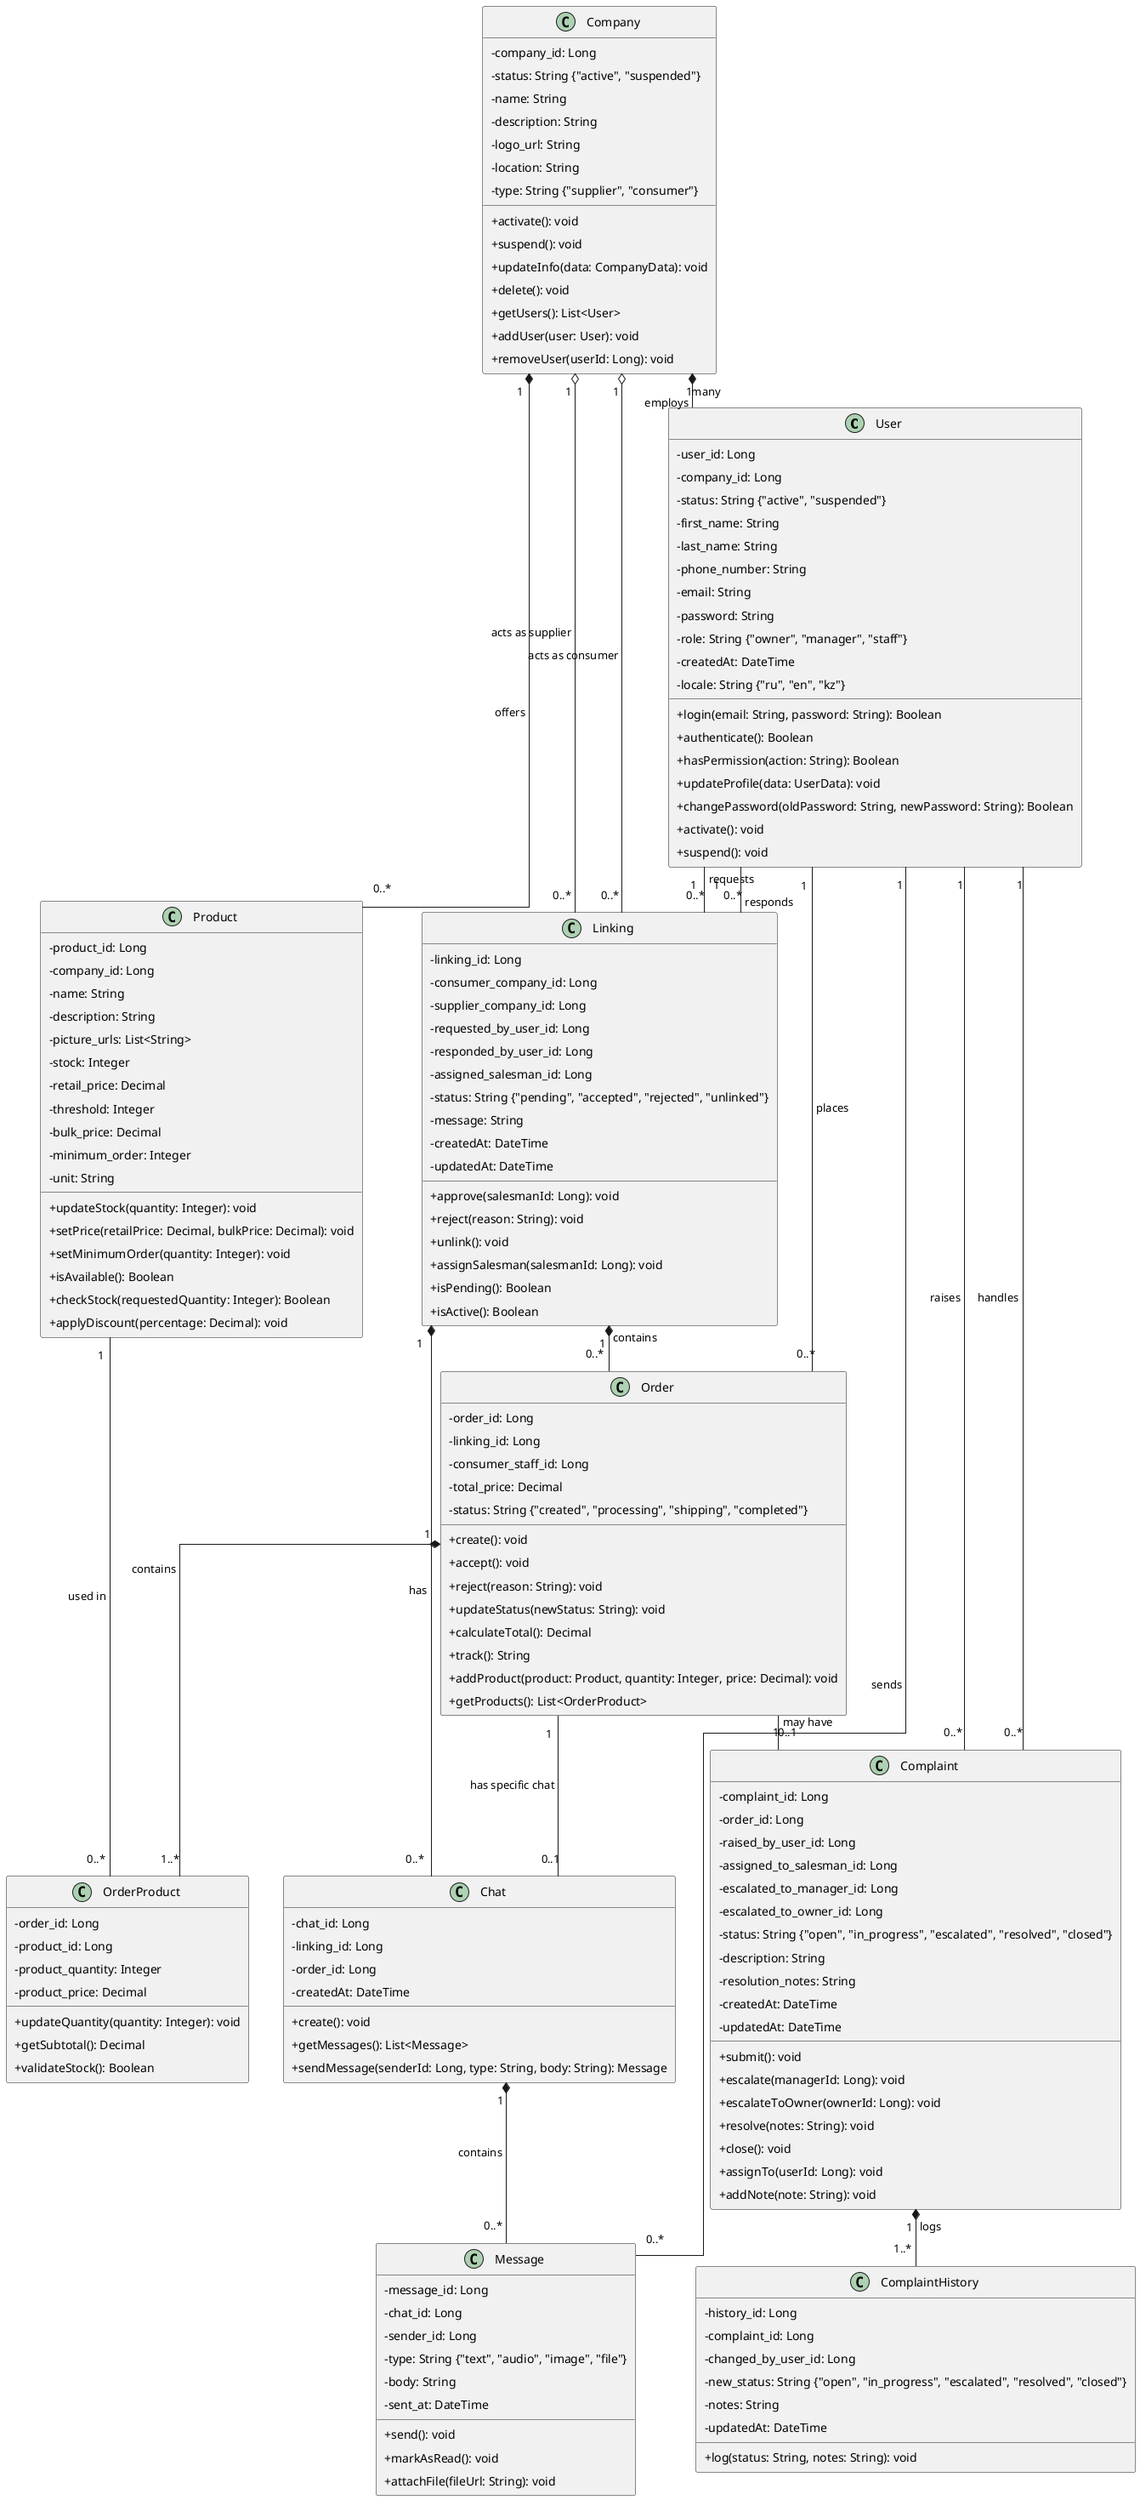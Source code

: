 @startuml Class Diagram

' Class diagram for Supplier Consumer Platform (SCP)
' Based on SRS v2.0 and database schema

' left to right direction
skinparam linetype ortho

' Make diagram denser
skinparam ranksep 40
skinparam nodesep 40
skinparam padding 4
skinparam classAttributeIconSize 0


' User and Company classes
class User {
    - user_id: Long
    - company_id: Long
    - status: String {"active", "suspended"}
    - first_name: String
    - last_name: String
    - phone_number: String
    - email: String
    - password: String
    - role: String {"owner", "manager", "staff"}
    - createdAt: DateTime
    - locale: String {"ru", "en", "kz"}
    __
    + login(email: String, password: String): Boolean
    + authenticate(): Boolean
    + hasPermission(action: String): Boolean
    + updateProfile(data: UserData): void
    + changePassword(oldPassword: String, newPassword: String): Boolean
    + activate(): void
    + suspend(): void
}

class Company {
    - company_id: Long
    - status: String {"active", "suspended"}
    - name: String
    - description: String
    - logo_url: String
    - location: String
    - type: String {"supplier", "consumer"}
    __
    + activate(): void
    + suspend(): void
    + updateInfo(data: CompanyData): void
    + delete(): void
    + getUsers(): List<User>
    + addUser(user: User): void
    + removeUser(userId: Long): void
}

' Product class
class Product {
    - product_id: Long
    - company_id: Long
    - name: String
    - description: String
    - picture_urls: List<String>
    - stock: Integer
    - retail_price: Decimal
    - threshold: Integer
    - bulk_price: Decimal
    - minimum_order: Integer
    - unit: String
    __
    + updateStock(quantity: Integer): void
    + setPrice(retailPrice: Decimal, bulkPrice: Decimal): void
    + setMinimumOrder(quantity: Integer): void
    + isAvailable(): Boolean
    + checkStock(requestedQuantity: Integer): Boolean
    + applyDiscount(percentage: Decimal): void
}

' Linking class
class Linking {
    - linking_id: Long
    - consumer_company_id: Long
    - supplier_company_id: Long
    - requested_by_user_id: Long
    - responded_by_user_id: Long
    - assigned_salesman_id: Long
    - status: String {"pending", "accepted", "rejected", "unlinked"}
    - message: String
    - createdAt: DateTime
    - updatedAt: DateTime
    __
    + approve(salesmanId: Long): void
    + reject(reason: String): void
    + unlink(): void
    + assignSalesman(salesmanId: Long): void
    + isPending(): Boolean
    + isActive(): Boolean
}

' Order classes
class Order {
    - order_id: Long
    - linking_id: Long
    - consumer_staff_id: Long
    - total_price: Decimal
    - status: String {"created", "processing", "shipping", "completed"}
    __
    + create(): void
    + accept(): void
    + reject(reason: String): void
    + updateStatus(newStatus: String): void
    + calculateTotal(): Decimal
    + track(): String
    + addProduct(product: Product, quantity: Integer, price: Decimal): void
    + getProducts(): List<OrderProduct>
}

class OrderProduct {
    - order_id: Long
    - product_id: Long
    - product_quantity: Integer
    - product_price: Decimal
    __
    + updateQuantity(quantity: Integer): void
    + getSubtotal(): Decimal
    + validateStock(): Boolean
}

' Chat and Message classes
class Chat {
    - chat_id: Long
    - linking_id: Long
    - order_id: Long
    - createdAt: DateTime
    __
    + create(): void
    + getMessages(): List<Message>
    + sendMessage(senderId: Long, type: String, body: String): Message
}

class Message {
    - message_id: Long
    - chat_id: Long
    - sender_id: Long
    - type: String {"text", "audio", "image", "file"}
    - body: String
    - sent_at: DateTime
    __
    + send(): void
    + markAsRead(): void
    + attachFile(fileUrl: String): void
}

' Complaint classes
class Complaint {
    - complaint_id: Long
    - order_id: Long
    - raised_by_user_id: Long
    - assigned_to_salesman_id: Long
    - escalated_to_manager_id: Long
    - escalated_to_owner_id: Long
    - status: String {"open", "in_progress", "escalated", "resolved", "closed"}
    - description: String
    - resolution_notes: String
    - createdAt: DateTime
    - updatedAt: DateTime
    __
    + submit(): void
    + escalate(managerId: Long): void
    + escalateToOwner(ownerId: Long): void
    + resolve(notes: String): void
    + close(): void
    + assignTo(userId: Long): void
    + addNote(note: String): void
}

class ComplaintHistory {
    - history_id: Long
    - complaint_id: Long
    - changed_by_user_id: Long
    - new_status: String {"open", "in_progress", "escalated", "resolved", "closed"}
    - notes: String
    - updatedAt: DateTime
    __
    + log(status: String, notes: String): void
}

' Relationships

' Company employs Users (composition)
Company "1" *-- "many" User : employs

' Company offers Products (composition)
Company "1" *-- "0..*" Product : offers

' Linking relationships (association)
Company "1" o-- "0..*" Linking : acts as supplier
Company "1" o-- "0..*" Linking : acts as consumer
User "1" -- "0..*" Linking : requests
User "1" -- "0..*" Linking : responds

' Order relationships
Linking "1" *-- "0..*" Order : contains
User "1" -- "0..*" Order : places
Order "1" *-- "1..*" OrderProduct : contains
Product "1" -- "0..*" OrderProduct : used in

' Chat relationships
Linking "1" *-- "0..*" Chat : has
Order "1" -- "0..1" Chat : has specific chat
Chat "1" *-- "0..*" Message : contains
User "1" -- "0..*" Message : sends

' Complaint relationships
Order "1" -- "0..1" Complaint : may have
User "1" -- "0..*" Complaint : raises
User "1" -- "0..*" Complaint : handles
Complaint "1" *-- "1..*" ComplaintHistory : logs

@enduml

